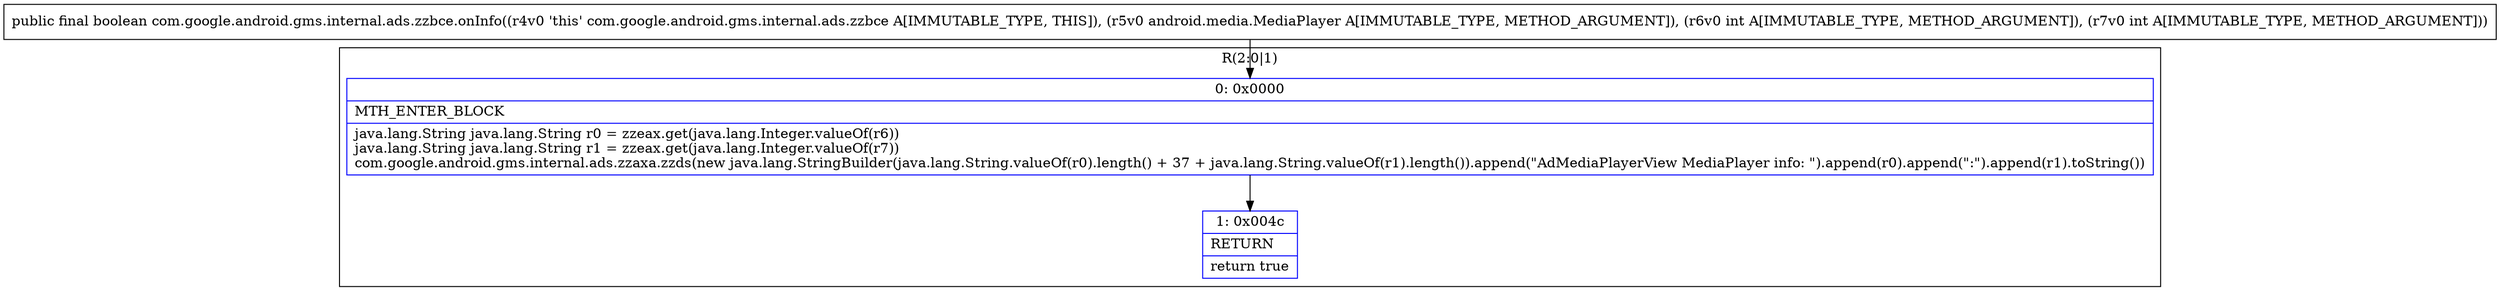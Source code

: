 digraph "CFG forcom.google.android.gms.internal.ads.zzbce.onInfo(Landroid\/media\/MediaPlayer;II)Z" {
subgraph cluster_Region_617114934 {
label = "R(2:0|1)";
node [shape=record,color=blue];
Node_0 [shape=record,label="{0\:\ 0x0000|MTH_ENTER_BLOCK\l|java.lang.String java.lang.String r0 = zzeax.get(java.lang.Integer.valueOf(r6))\ljava.lang.String java.lang.String r1 = zzeax.get(java.lang.Integer.valueOf(r7))\lcom.google.android.gms.internal.ads.zzaxa.zzds(new java.lang.StringBuilder(java.lang.String.valueOf(r0).length() + 37 + java.lang.String.valueOf(r1).length()).append(\"AdMediaPlayerView MediaPlayer info: \").append(r0).append(\":\").append(r1).toString())\l}"];
Node_1 [shape=record,label="{1\:\ 0x004c|RETURN\l|return true\l}"];
}
MethodNode[shape=record,label="{public final boolean com.google.android.gms.internal.ads.zzbce.onInfo((r4v0 'this' com.google.android.gms.internal.ads.zzbce A[IMMUTABLE_TYPE, THIS]), (r5v0 android.media.MediaPlayer A[IMMUTABLE_TYPE, METHOD_ARGUMENT]), (r6v0 int A[IMMUTABLE_TYPE, METHOD_ARGUMENT]), (r7v0 int A[IMMUTABLE_TYPE, METHOD_ARGUMENT])) }"];
MethodNode -> Node_0;
Node_0 -> Node_1;
}

